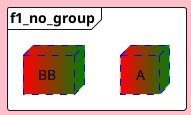 {
  "sha1": "1xyeuxpxbot6d7zip986r519e7pl1fb",
  "insertion": {
    "when": "2024-05-30T20:48:19.838Z",
    "url": "https://forum.plantuml.net/11736/locally-linecolor-linestyle-management-placement-diagram",
    "user": "plantuml@gmail.com"
  }
}
@startuml

<style>
document {
  Backgroundcolor pink
}
</style>

frame "f1_no_group" #fff {
node A #red|green;line.dashed;line:blue

node B #red|green;line.dashed;line:blue [
BB 
]

}

@enduml
